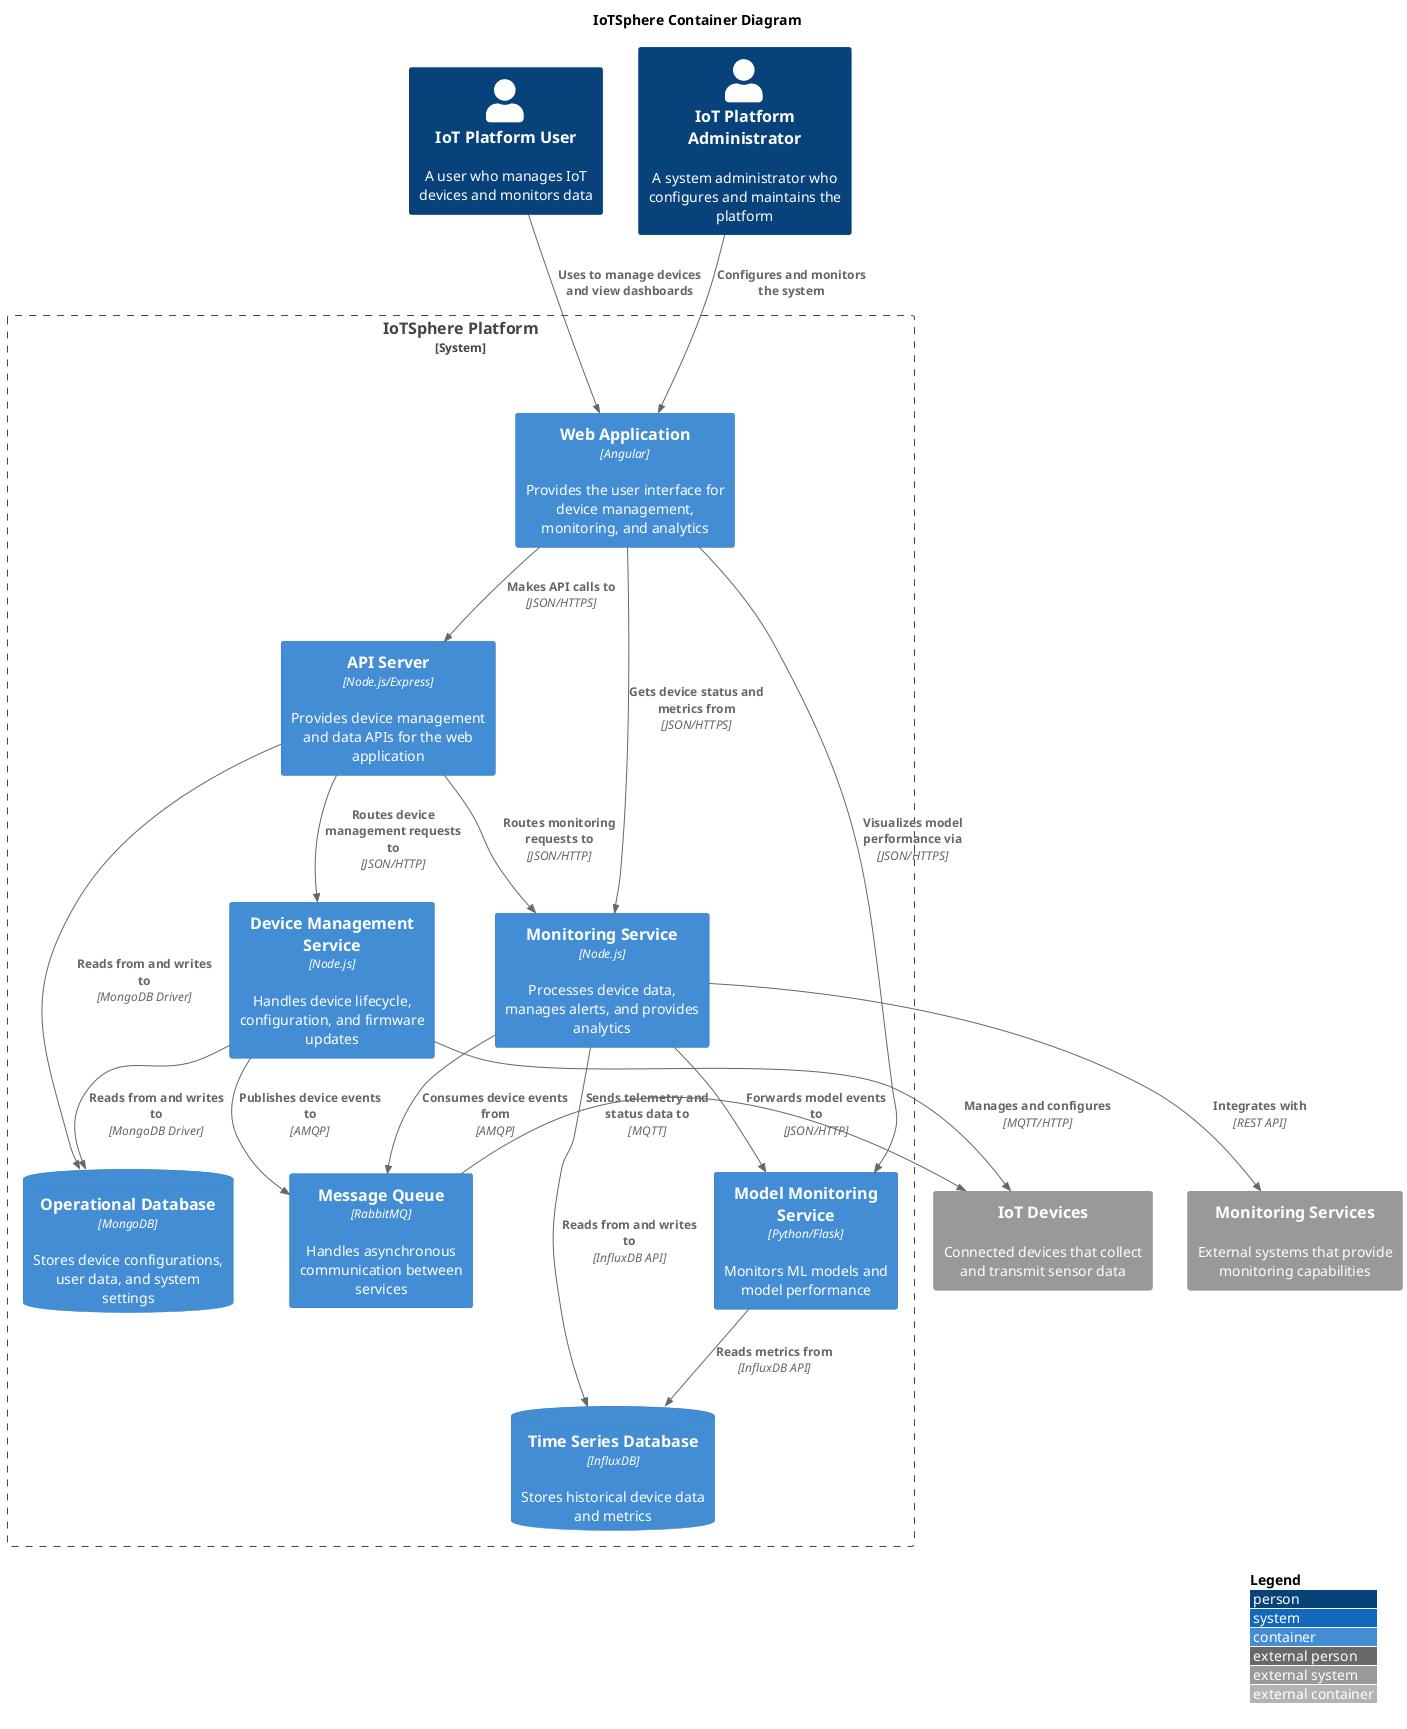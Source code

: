 @startuml Container Diagram
!include <C4/C4_Container>

title "IoTSphere Container Diagram"

Person(user, "IoT Platform User", "A user who manages IoT devices and monitors data")
Person(admin, "IoT Platform Administrator", "A system administrator who configures and maintains the platform")

System_Boundary(iotSphere, "IoTSphere Platform") {
    Container(webApp, "Web Application", "Angular", "Provides the user interface for device management, monitoring, and analytics")
    Container(apiServer, "API Server", "Node.js/Express", "Provides device management and data APIs for the web application")
    Container(deviceService, "Device Management Service", "Node.js", "Handles device lifecycle, configuration, and firmware updates")
    Container(monitoringService, "Monitoring Service", "Node.js", "Processes device data, manages alerts, and provides analytics")
    Container(modelMonitoringService, "Model Monitoring Service", "Python/Flask", "Monitors ML models and model performance")
    ContainerDb(database, "Operational Database", "MongoDB", "Stores device configurations, user data, and system settings")
    ContainerDb(timeseriesDB, "Time Series Database", "InfluxDB", "Stores historical device data and metrics")
    Container(messageQueue, "Message Queue", "RabbitMQ", "Handles asynchronous communication between services")
}

System_Ext(devices, "IoT Devices", "Connected devices that collect and transmit sensor data")
System_Ext(monitoringSystems, "Monitoring Services", "External systems that provide monitoring capabilities")

Rel(user, webApp, "Uses to manage devices and view dashboards")
Rel(admin, webApp, "Configures and monitors the system")

Rel(webApp, apiServer, "Makes API calls to", "JSON/HTTPS")
Rel(webApp, monitoringService, "Gets device status and metrics from", "JSON/HTTPS")
Rel(webApp, modelMonitoringService, "Visualizes model performance via", "JSON/HTTPS")

Rel(apiServer, deviceService, "Routes device management requests to", "JSON/HTTP")
Rel(apiServer, monitoringService, "Routes monitoring requests to", "JSON/HTTP")
Rel(apiServer, database, "Reads from and writes to", "MongoDB Driver")

Rel(deviceService, messageQueue, "Publishes device events to", "AMQP")
Rel(deviceService, database, "Reads from and writes to", "MongoDB Driver")
Rel(deviceService, devices, "Manages and configures", "MQTT/HTTP")

Rel(monitoringService, messageQueue, "Consumes device events from", "AMQP")
Rel(monitoringService, timeseriesDB, "Reads from and writes to", "InfluxDB API")
Rel(monitoringService, modelMonitoringService, "Forwards model events to", "JSON/HTTP")
Rel(monitoringService, monitoringSystems, "Integrates with", "REST API")

Rel(modelMonitoringService, timeseriesDB, "Reads metrics from", "InfluxDB API")

Rel_Back(devices, messageQueue, "Sends telemetry and status data to", "MQTT")

LAYOUT_WITH_LEGEND()
@enduml
